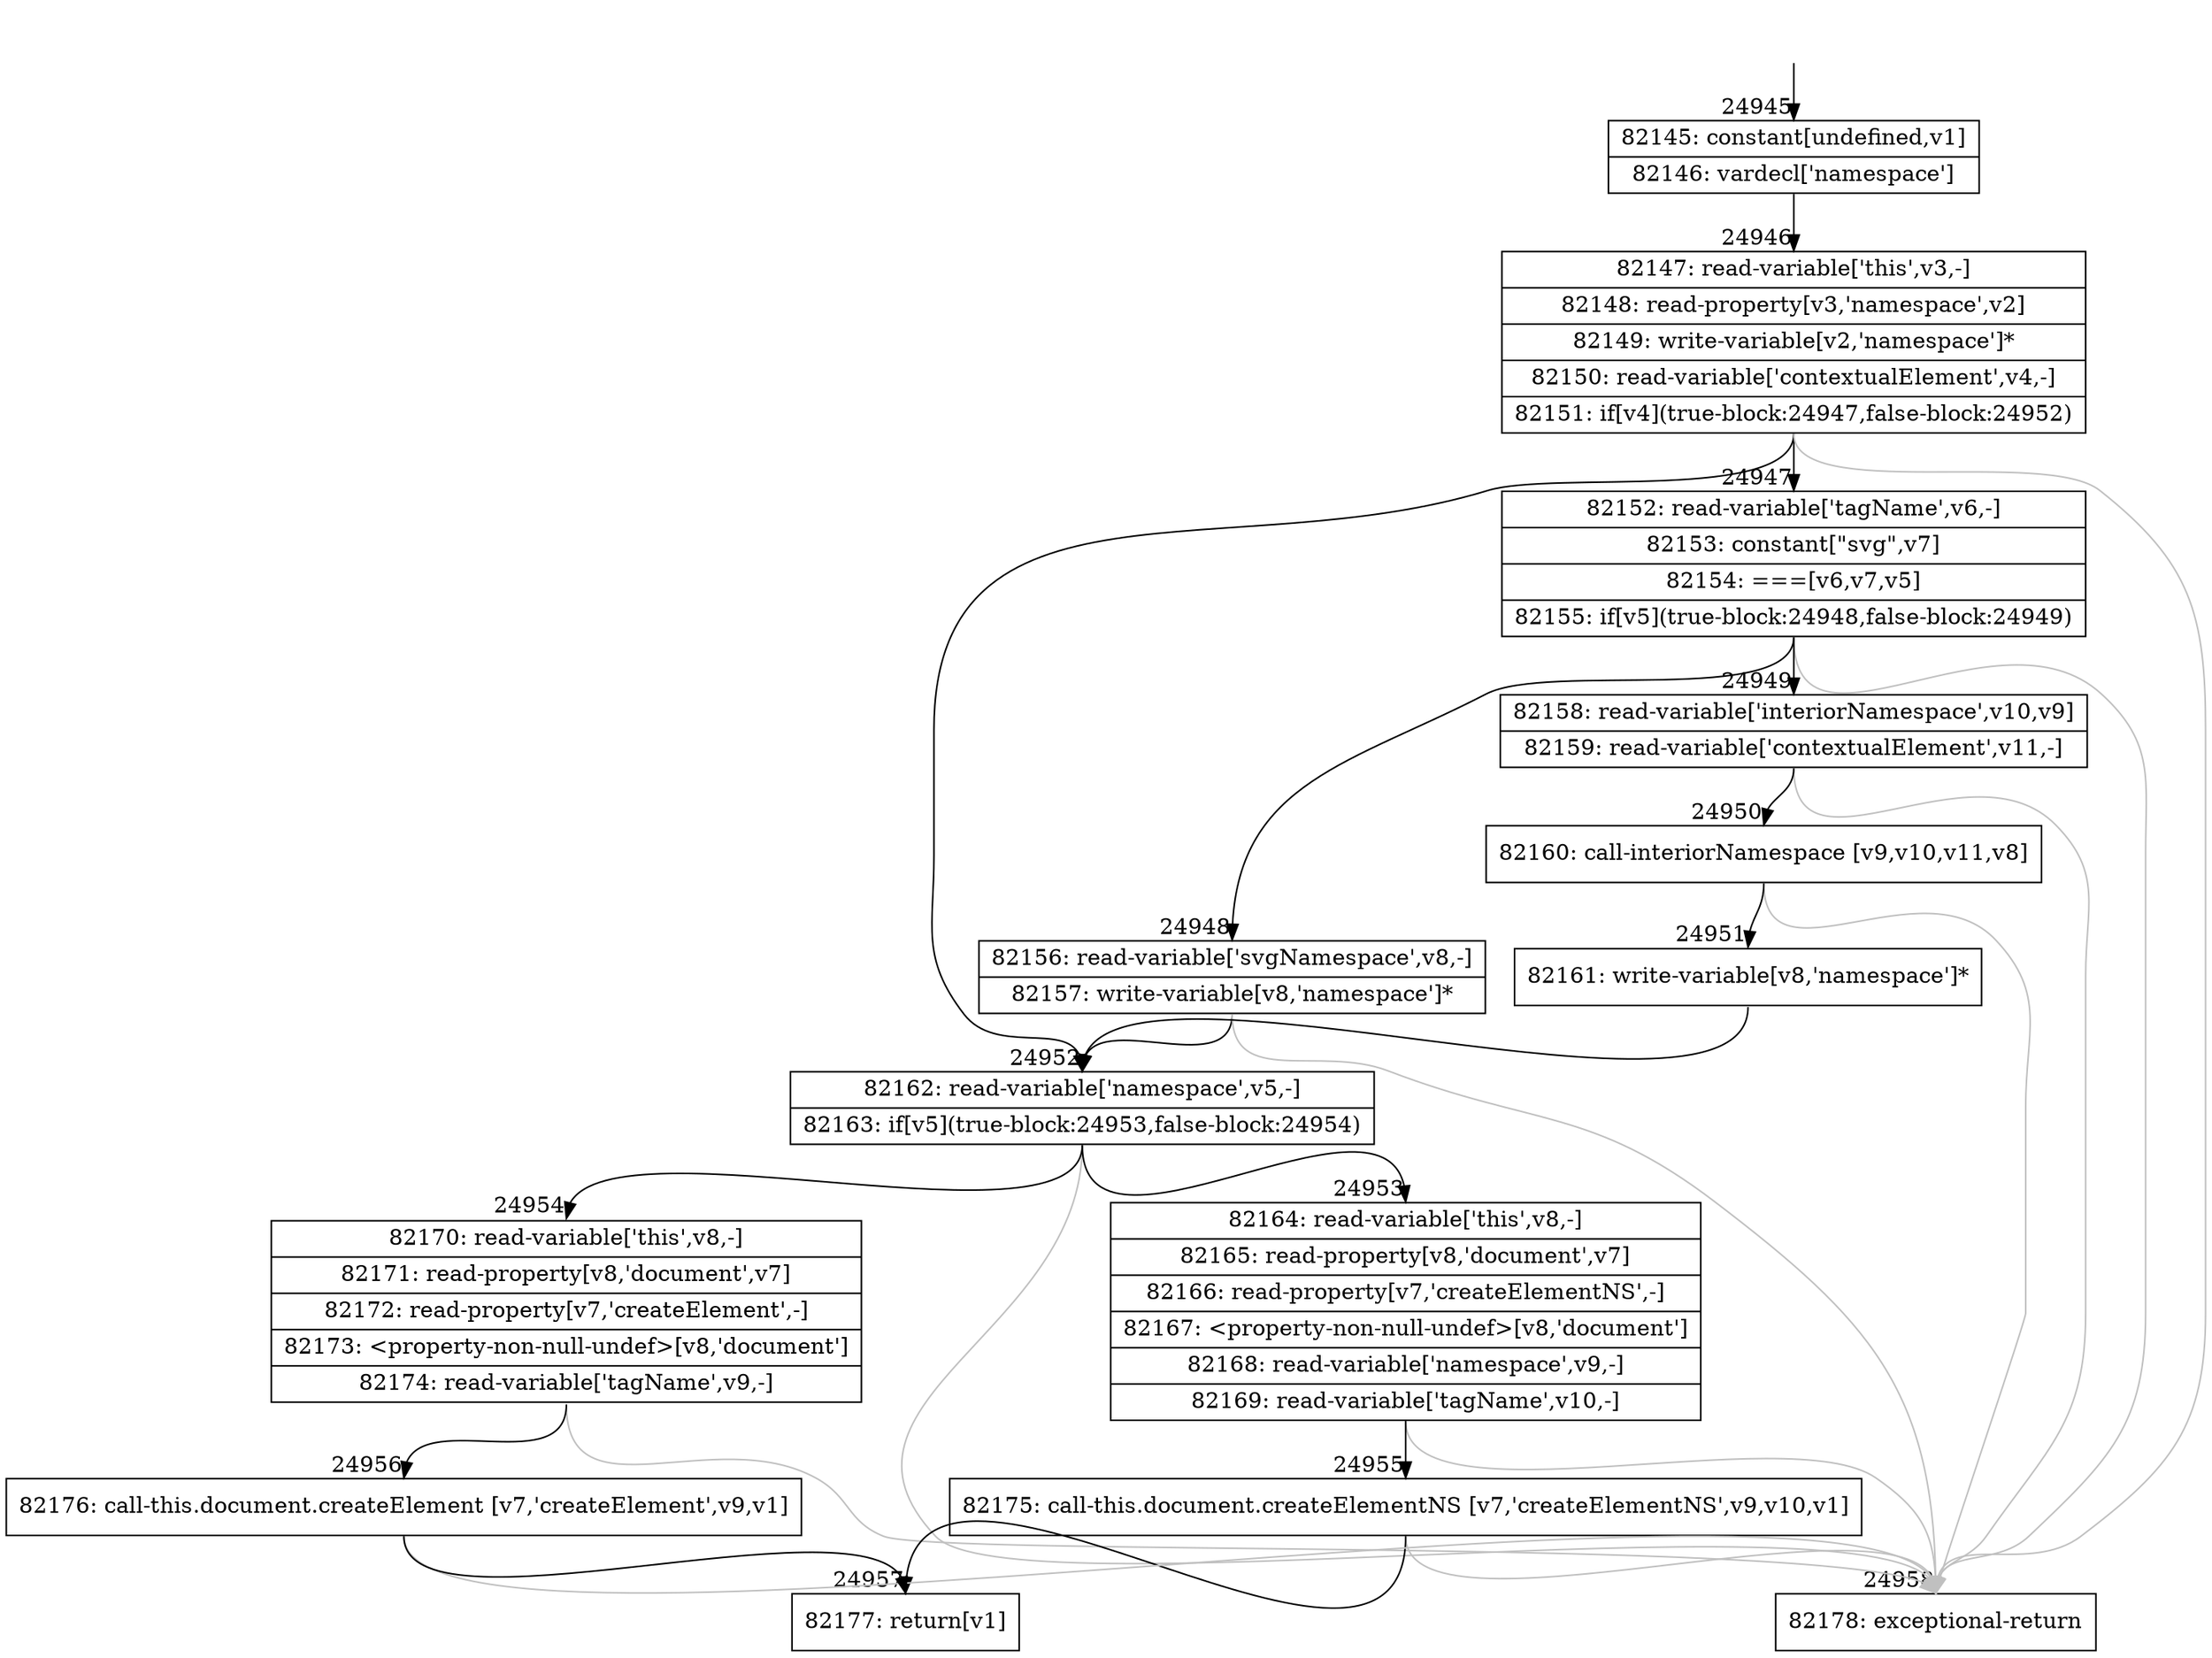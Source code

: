 digraph {
rankdir="TD"
BB_entry2194[shape=none,label=""];
BB_entry2194 -> BB24945 [tailport=s, headport=n, headlabel="    24945"]
BB24945 [shape=record label="{82145: constant[undefined,v1]|82146: vardecl['namespace']}" ] 
BB24945 -> BB24946 [tailport=s, headport=n, headlabel="      24946"]
BB24946 [shape=record label="{82147: read-variable['this',v3,-]|82148: read-property[v3,'namespace',v2]|82149: write-variable[v2,'namespace']*|82150: read-variable['contextualElement',v4,-]|82151: if[v4](true-block:24947,false-block:24952)}" ] 
BB24946 -> BB24947 [tailport=s, headport=n, headlabel="      24947"]
BB24946 -> BB24952 [tailport=s, headport=n, headlabel="      24952"]
BB24946 -> BB24958 [tailport=s, headport=n, color=gray, headlabel="      24958"]
BB24947 [shape=record label="{82152: read-variable['tagName',v6,-]|82153: constant[\"svg\",v7]|82154: ===[v6,v7,v5]|82155: if[v5](true-block:24948,false-block:24949)}" ] 
BB24947 -> BB24948 [tailport=s, headport=n, headlabel="      24948"]
BB24947 -> BB24949 [tailport=s, headport=n, headlabel="      24949"]
BB24947 -> BB24958 [tailport=s, headport=n, color=gray]
BB24948 [shape=record label="{82156: read-variable['svgNamespace',v8,-]|82157: write-variable[v8,'namespace']*}" ] 
BB24948 -> BB24952 [tailport=s, headport=n]
BB24948 -> BB24958 [tailport=s, headport=n, color=gray]
BB24949 [shape=record label="{82158: read-variable['interiorNamespace',v10,v9]|82159: read-variable['contextualElement',v11,-]}" ] 
BB24949 -> BB24950 [tailport=s, headport=n, headlabel="      24950"]
BB24949 -> BB24958 [tailport=s, headport=n, color=gray]
BB24950 [shape=record label="{82160: call-interiorNamespace [v9,v10,v11,v8]}" ] 
BB24950 -> BB24951 [tailport=s, headport=n, headlabel="      24951"]
BB24950 -> BB24958 [tailport=s, headport=n, color=gray]
BB24951 [shape=record label="{82161: write-variable[v8,'namespace']*}" ] 
BB24951 -> BB24952 [tailport=s, headport=n]
BB24952 [shape=record label="{82162: read-variable['namespace',v5,-]|82163: if[v5](true-block:24953,false-block:24954)}" ] 
BB24952 -> BB24953 [tailport=s, headport=n, headlabel="      24953"]
BB24952 -> BB24954 [tailport=s, headport=n, headlabel="      24954"]
BB24952 -> BB24958 [tailport=s, headport=n, color=gray]
BB24953 [shape=record label="{82164: read-variable['this',v8,-]|82165: read-property[v8,'document',v7]|82166: read-property[v7,'createElementNS',-]|82167: \<property-non-null-undef\>[v8,'document']|82168: read-variable['namespace',v9,-]|82169: read-variable['tagName',v10,-]}" ] 
BB24953 -> BB24955 [tailport=s, headport=n, headlabel="      24955"]
BB24953 -> BB24958 [tailport=s, headport=n, color=gray]
BB24954 [shape=record label="{82170: read-variable['this',v8,-]|82171: read-property[v8,'document',v7]|82172: read-property[v7,'createElement',-]|82173: \<property-non-null-undef\>[v8,'document']|82174: read-variable['tagName',v9,-]}" ] 
BB24954 -> BB24956 [tailport=s, headport=n, headlabel="      24956"]
BB24954 -> BB24958 [tailport=s, headport=n, color=gray]
BB24955 [shape=record label="{82175: call-this.document.createElementNS [v7,'createElementNS',v9,v10,v1]}" ] 
BB24955 -> BB24957 [tailport=s, headport=n, headlabel="      24957"]
BB24955 -> BB24958 [tailport=s, headport=n, color=gray]
BB24956 [shape=record label="{82176: call-this.document.createElement [v7,'createElement',v9,v1]}" ] 
BB24956 -> BB24957 [tailport=s, headport=n]
BB24956 -> BB24958 [tailport=s, headport=n, color=gray]
BB24957 [shape=record label="{82177: return[v1]}" ] 
BB24958 [shape=record label="{82178: exceptional-return}" ] 
//#$~ 46589
}
